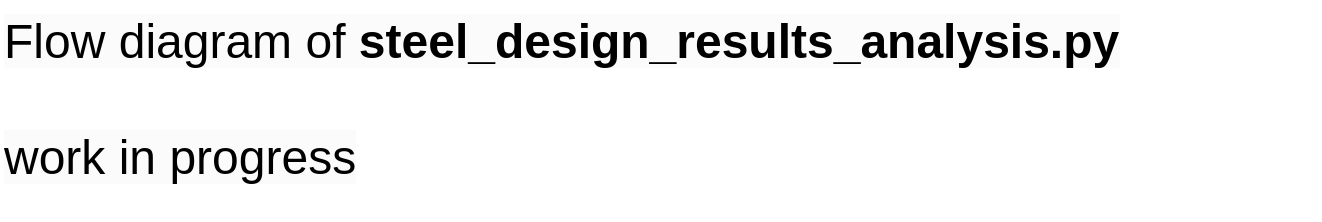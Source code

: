 <mxfile>
    <diagram id="GlmxpfDfKKJy3oCt-xHm" name="Page-1">
        <mxGraphModel dx="1372" dy="685" grid="1" gridSize="10" guides="1" tooltips="1" connect="1" arrows="1" fold="1" page="1" pageScale="1" pageWidth="1169" pageHeight="827" math="0" shadow="0">
            <root>
                <mxCell id="0"/>
                <mxCell id="1" parent="0"/>
                <mxCell id="2" value="&lt;span style=&quot;color: rgb(0, 0, 0); font-family: Helvetica; font-size: 24px; font-style: normal; font-variant-ligatures: normal; font-variant-caps: normal; letter-spacing: normal; orphans: 2; text-align: center; text-indent: 0px; text-transform: none; widows: 2; word-spacing: 0px; -webkit-text-stroke-width: 0px; background-color: rgb(251, 251, 251); text-decoration-thickness: initial; text-decoration-style: initial; text-decoration-color: initial; float: none; display: inline !important;&quot;&gt;Flow diagram of&amp;nbsp;&lt;b&gt;steel_design_results_analysis.py&lt;/b&gt;&lt;br&gt;&lt;br&gt;work in progress&lt;br&gt;&lt;/span&gt;" style="text;whiteSpace=wrap;html=1;" vertex="1" parent="1">
                    <mxGeometry x="80" y="50" width="660" height="110" as="geometry"/>
                </mxCell>
            </root>
        </mxGraphModel>
    </diagram>
</mxfile>